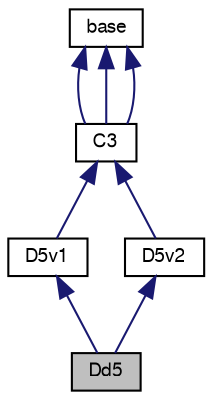digraph "Dd5"
{
  edge [fontname="FreeSans",fontsize="9",labelfontname="FreeSans",labelfontsize="9"];
  node [fontname="FreeSans",fontsize="9",shape=record];
  Node1 [label="Dd5",height=0.2,width=0.4,color="black", fillcolor="grey75", style="filled" fontcolor="black"];
  Node2 -> Node1 [dir="back",color="midnightblue",fontsize="9",style="solid",fontname="FreeSans"];
  Node2 [label="D5v1",height=0.2,width=0.4,color="black", fillcolor="white", style="filled",URL="$struct_d5v1.html"];
  Node3 -> Node2 [dir="back",color="midnightblue",fontsize="9",style="solid",fontname="FreeSans"];
  Node3 [label="C3",height=0.2,width=0.4,color="black", fillcolor="white", style="filled",URL="$struct_c3.html"];
  Node4 -> Node3 [dir="back",color="midnightblue",fontsize="9",style="solid",fontname="FreeSans"];
  Node4 [label="base",height=0.2,width=0.4,color="black", fillcolor="white", style="filled",URL="$structbase.html"];
  Node4 -> Node3 [dir="back",color="midnightblue",fontsize="9",style="solid",fontname="FreeSans"];
  Node4 -> Node3 [dir="back",color="midnightblue",fontsize="9",style="solid",fontname="FreeSans"];
  Node5 -> Node1 [dir="back",color="midnightblue",fontsize="9",style="solid",fontname="FreeSans"];
  Node5 [label="D5v2",height=0.2,width=0.4,color="black", fillcolor="white", style="filled",URL="$struct_d5v2.html"];
  Node3 -> Node5 [dir="back",color="midnightblue",fontsize="9",style="solid",fontname="FreeSans"];
}
